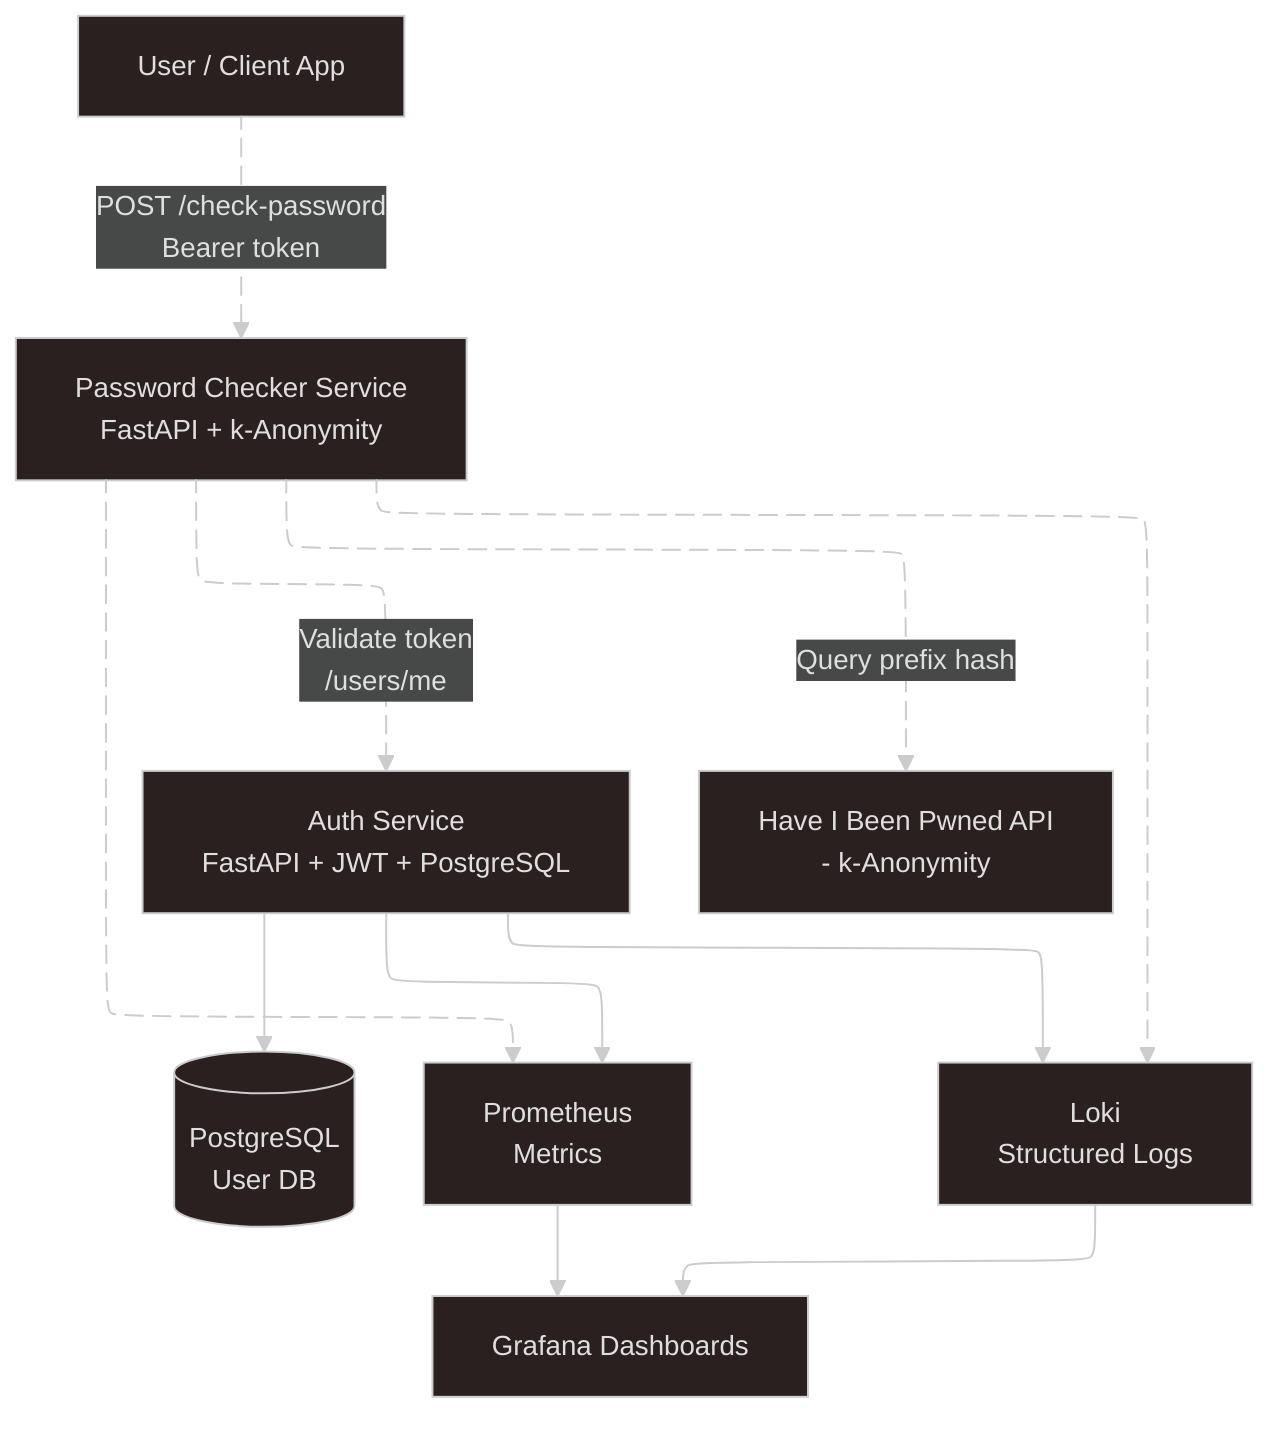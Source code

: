 ---
config:
  theme: neo-dark
  layout: elk
---
flowchart TD
    Client["User / Client App"] L_Client_PCS_0@-- "POST /check-password<br>Bearer token" --> PCS["Password Checker Service<br>FastAPI + k-Anonymity"]
    PCS L_PCS_Auth_0@-- Validate token<br>/users/me --> Auth["Auth Service<br>FastAPI + JWT + PostgreSQL"]
    Auth --> Postgres[("PostgreSQL<br>User DB")] & Prometheus["Prometheus<br>Metrics"] & Loki["Loki<br>Structured Logs"]
    PCS L_PCS_HIBP_0@-- Query prefix hash --> HIBP["Have I Been Pwned API<br> - k-Anonymity"]
    PCS L_PCS_Prometheus_0@--> Prometheus & Loki
    Prometheus --> Grafana["Grafana Dashboards"]
    Loki --> Grafana
     PCS:::service
     Auth:::service
     Postgres:::db
     Prometheus:::observ
     Loki:::observ
     HIBP:::api
     Grafana:::observ
    classDef service fill:,stroke:#,stroke-width:1px
    classDef db fill:,stroke:#,stroke-width:1px
    classDef api fill:,stroke:#,stroke-width:1px
    classDef observ fill:,stroke:#,stroke-width:1px
    L_Client_PCS_0@{ animation: slow } 
    L_PCS_Auth_0@{ animation: slow } 
    L_PCS_HIBP_0@{ animation: slow } 
    L_PCS_Prometheus_0@{ animation: slow } 
    L_PCS_Loki_0@{ animation: slow }